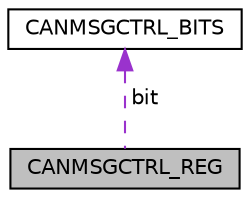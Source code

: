 digraph "CANMSGCTRL_REG"
{
  edge [fontname="Helvetica",fontsize="10",labelfontname="Helvetica",labelfontsize="10"];
  node [fontname="Helvetica",fontsize="10",shape=record];
  Node1 [label="CANMSGCTRL_REG",height=0.2,width=0.4,color="black", fillcolor="grey75", style="filled", fontcolor="black"];
  Node2 -> Node1 [dir="back",color="darkorchid3",fontsize="10",style="dashed",label=" bit" ,fontname="Helvetica"];
  Node2 [label="CANMSGCTRL_BITS",height=0.2,width=0.4,color="black", fillcolor="white", style="filled",URL="$struct_c_a_n_m_s_g_c_t_r_l___b_i_t_s.html"];
}
